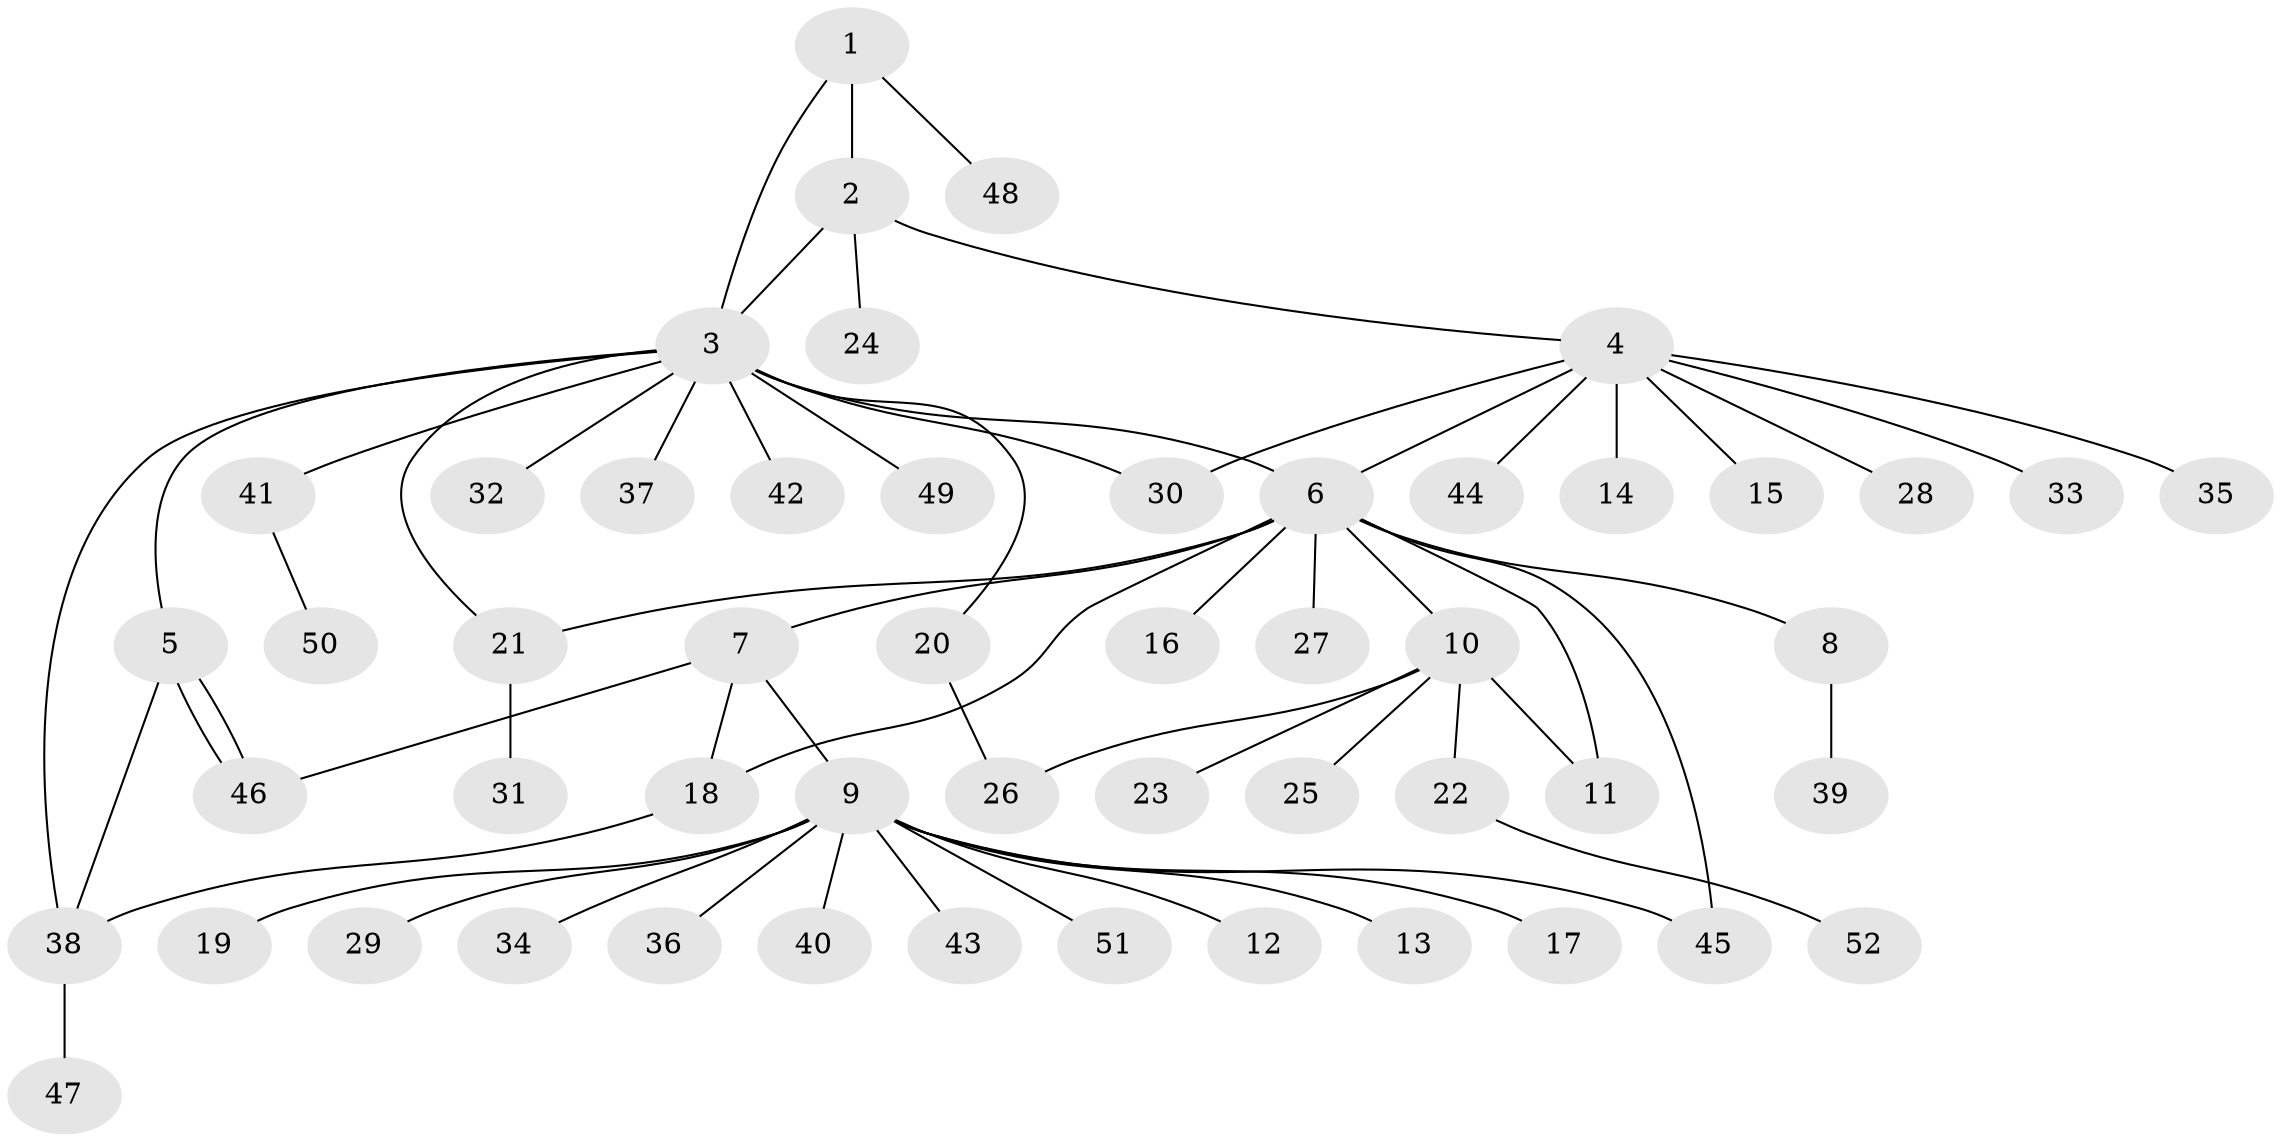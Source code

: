 // coarse degree distribution, {2: 0.19047619047619047, 3: 0.047619047619047616, 13: 0.023809523809523808, 8: 0.023809523809523808, 11: 0.047619047619047616, 1: 0.6190476190476191, 5: 0.023809523809523808, 4: 0.023809523809523808}
// Generated by graph-tools (version 1.1) at 2025/51/02/27/25 19:51:55]
// undirected, 52 vertices, 63 edges
graph export_dot {
graph [start="1"]
  node [color=gray90,style=filled];
  1;
  2;
  3;
  4;
  5;
  6;
  7;
  8;
  9;
  10;
  11;
  12;
  13;
  14;
  15;
  16;
  17;
  18;
  19;
  20;
  21;
  22;
  23;
  24;
  25;
  26;
  27;
  28;
  29;
  30;
  31;
  32;
  33;
  34;
  35;
  36;
  37;
  38;
  39;
  40;
  41;
  42;
  43;
  44;
  45;
  46;
  47;
  48;
  49;
  50;
  51;
  52;
  1 -- 2;
  1 -- 3;
  1 -- 48;
  2 -- 3;
  2 -- 4;
  2 -- 24;
  3 -- 5;
  3 -- 6;
  3 -- 20;
  3 -- 21;
  3 -- 30;
  3 -- 32;
  3 -- 37;
  3 -- 38;
  3 -- 41;
  3 -- 42;
  3 -- 49;
  4 -- 6;
  4 -- 14;
  4 -- 15;
  4 -- 28;
  4 -- 30;
  4 -- 33;
  4 -- 35;
  4 -- 44;
  5 -- 38;
  5 -- 46;
  5 -- 46;
  6 -- 7;
  6 -- 8;
  6 -- 10;
  6 -- 11;
  6 -- 16;
  6 -- 18;
  6 -- 21;
  6 -- 27;
  6 -- 45;
  7 -- 9;
  7 -- 18;
  7 -- 46;
  8 -- 39;
  9 -- 12;
  9 -- 13;
  9 -- 17;
  9 -- 19;
  9 -- 29;
  9 -- 34;
  9 -- 36;
  9 -- 40;
  9 -- 43;
  9 -- 45;
  9 -- 51;
  10 -- 11;
  10 -- 22;
  10 -- 23;
  10 -- 25;
  10 -- 26;
  18 -- 38;
  20 -- 26;
  21 -- 31;
  22 -- 52;
  38 -- 47;
  41 -- 50;
}
